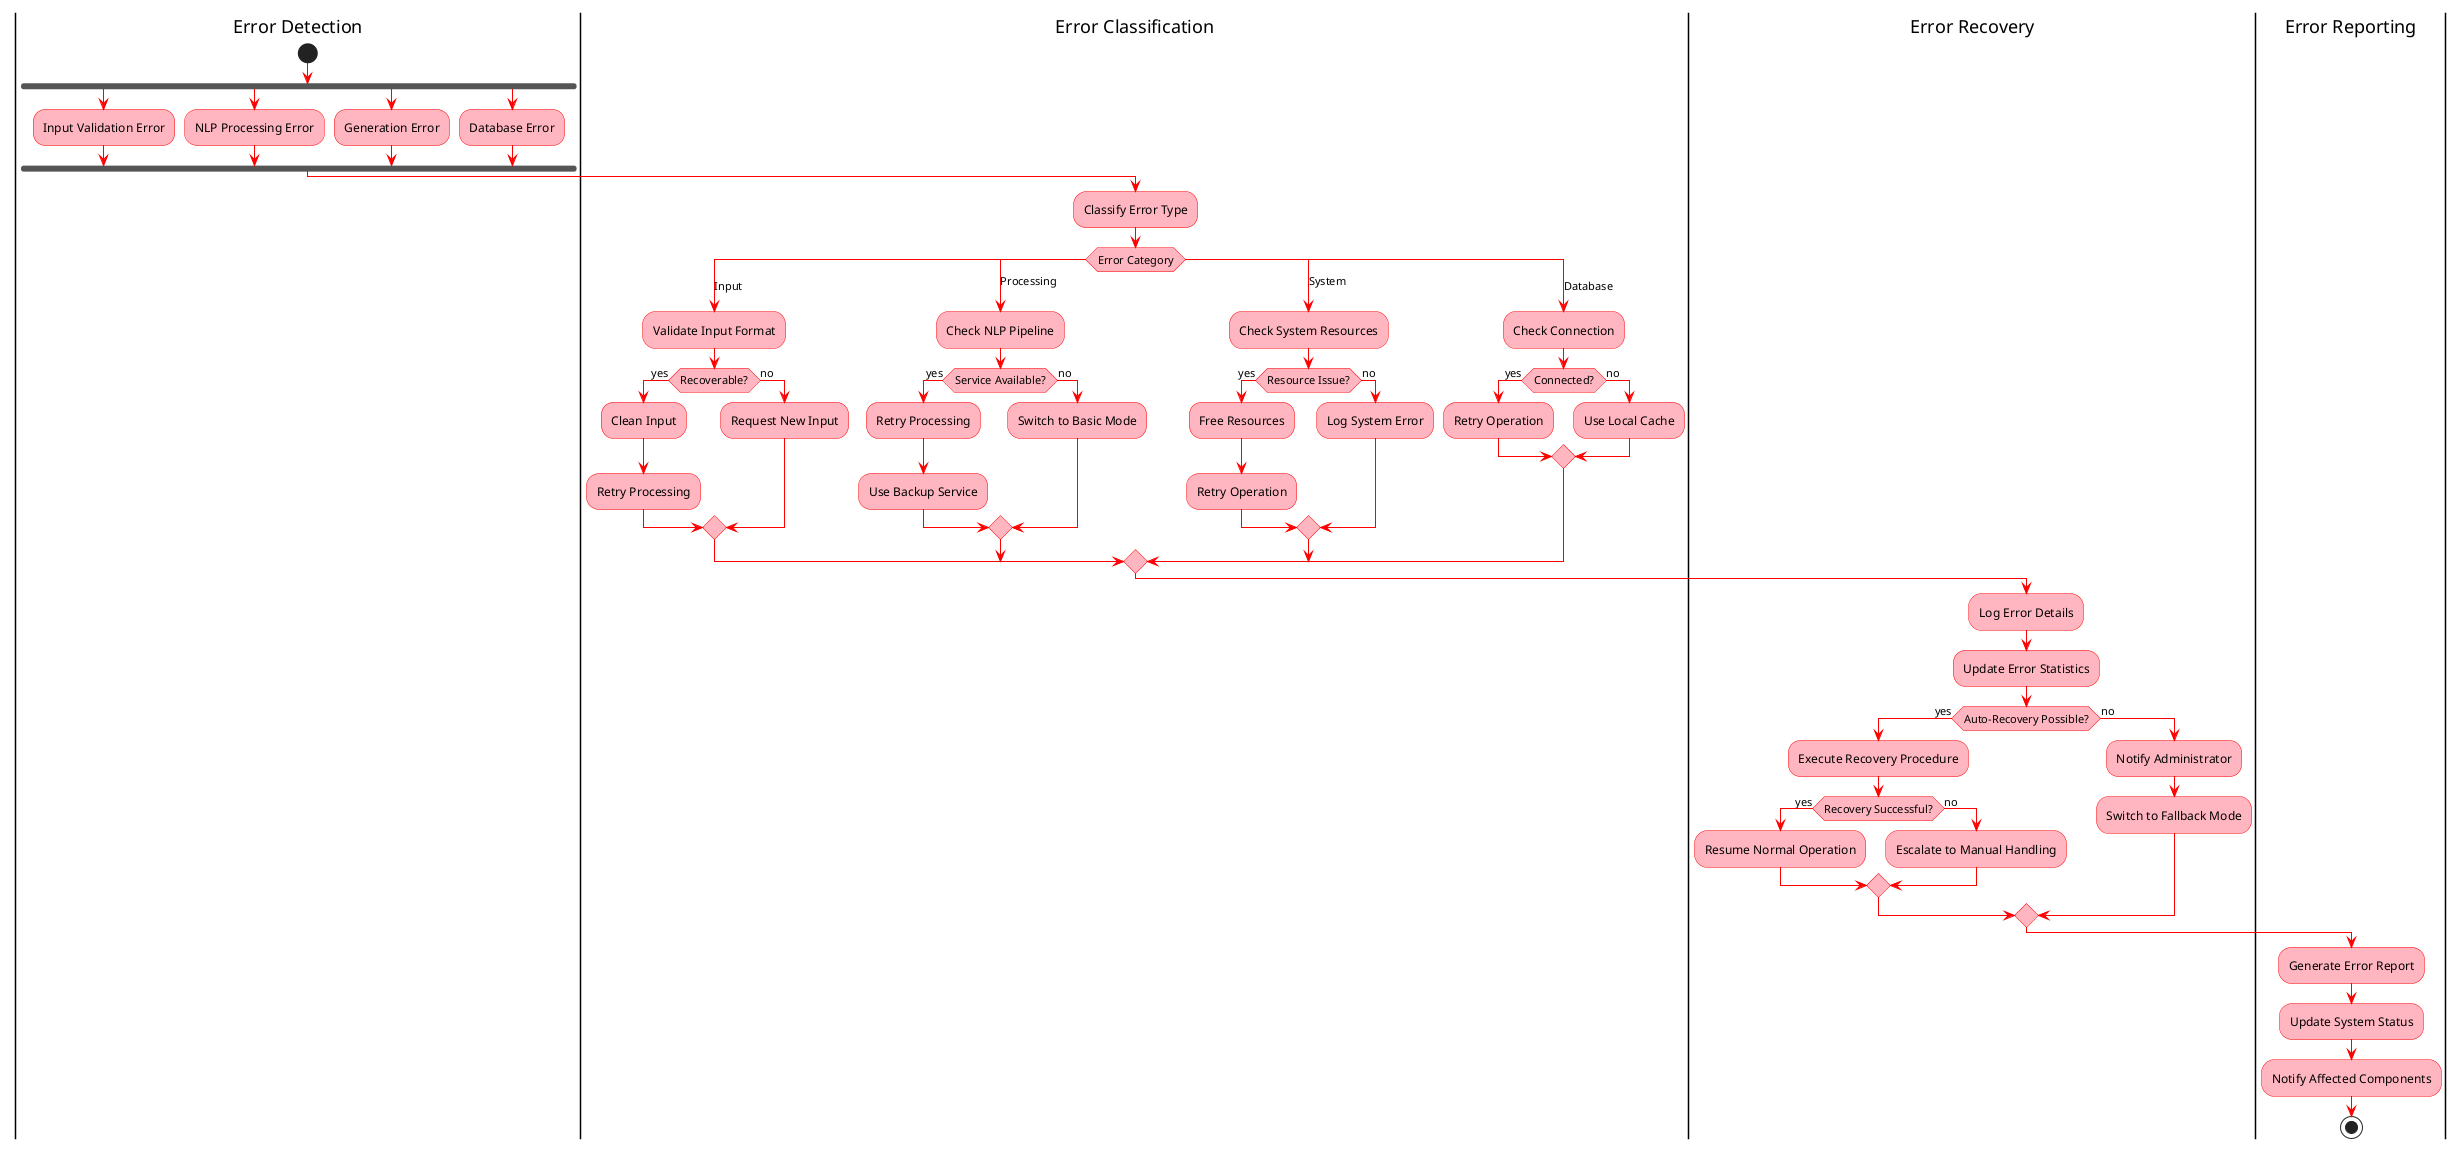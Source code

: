 @startuml Error Handling Flow

skinparam ActivityBackgroundColor LightPink
skinparam ActivityBorderColor Red
skinparam ArrowColor Red

|Error Detection|
start
fork
    :Input Validation Error;
fork again
    :NLP Processing Error;
fork again
    :Generation Error;
fork again
    :Database Error;
end fork

|Error Classification|
:Classify Error Type;
switch (Error Category)
case (Input)
    :Validate Input Format;
    if (Recoverable?) then (yes)
        :Clean Input;
        :Retry Processing;
    else (no)
        :Request New Input;
    endif
case (Processing)
    :Check NLP Pipeline;
    if (Service Available?) then (yes)
        :Retry Processing;
        :Use Backup Service;
    else (no)
        :Switch to Basic Mode;
    endif
case (System)
    :Check System Resources;
    if (Resource Issue?) then (yes)
        :Free Resources;
        :Retry Operation;
    else (no)
        :Log System Error;
    endif
case (Database)
    :Check Connection;
    if (Connected?) then (yes)
        :Retry Operation;
    else (no)
        :Use Local Cache;
    endif
endswitch

|Error Recovery|
:Log Error Details;
:Update Error Statistics;
if (Auto-Recovery Possible?) then (yes)
    :Execute Recovery Procedure;
    if (Recovery Successful?) then (yes)
        :Resume Normal Operation;
    else (no)
        :Escalate to Manual Handling;
    endif
else (no)
    :Notify Administrator;
    :Switch to Fallback Mode;
endif

|Error Reporting|
:Generate Error Report;
:Update System Status;
:Notify Affected Components;
stop

@enduml
